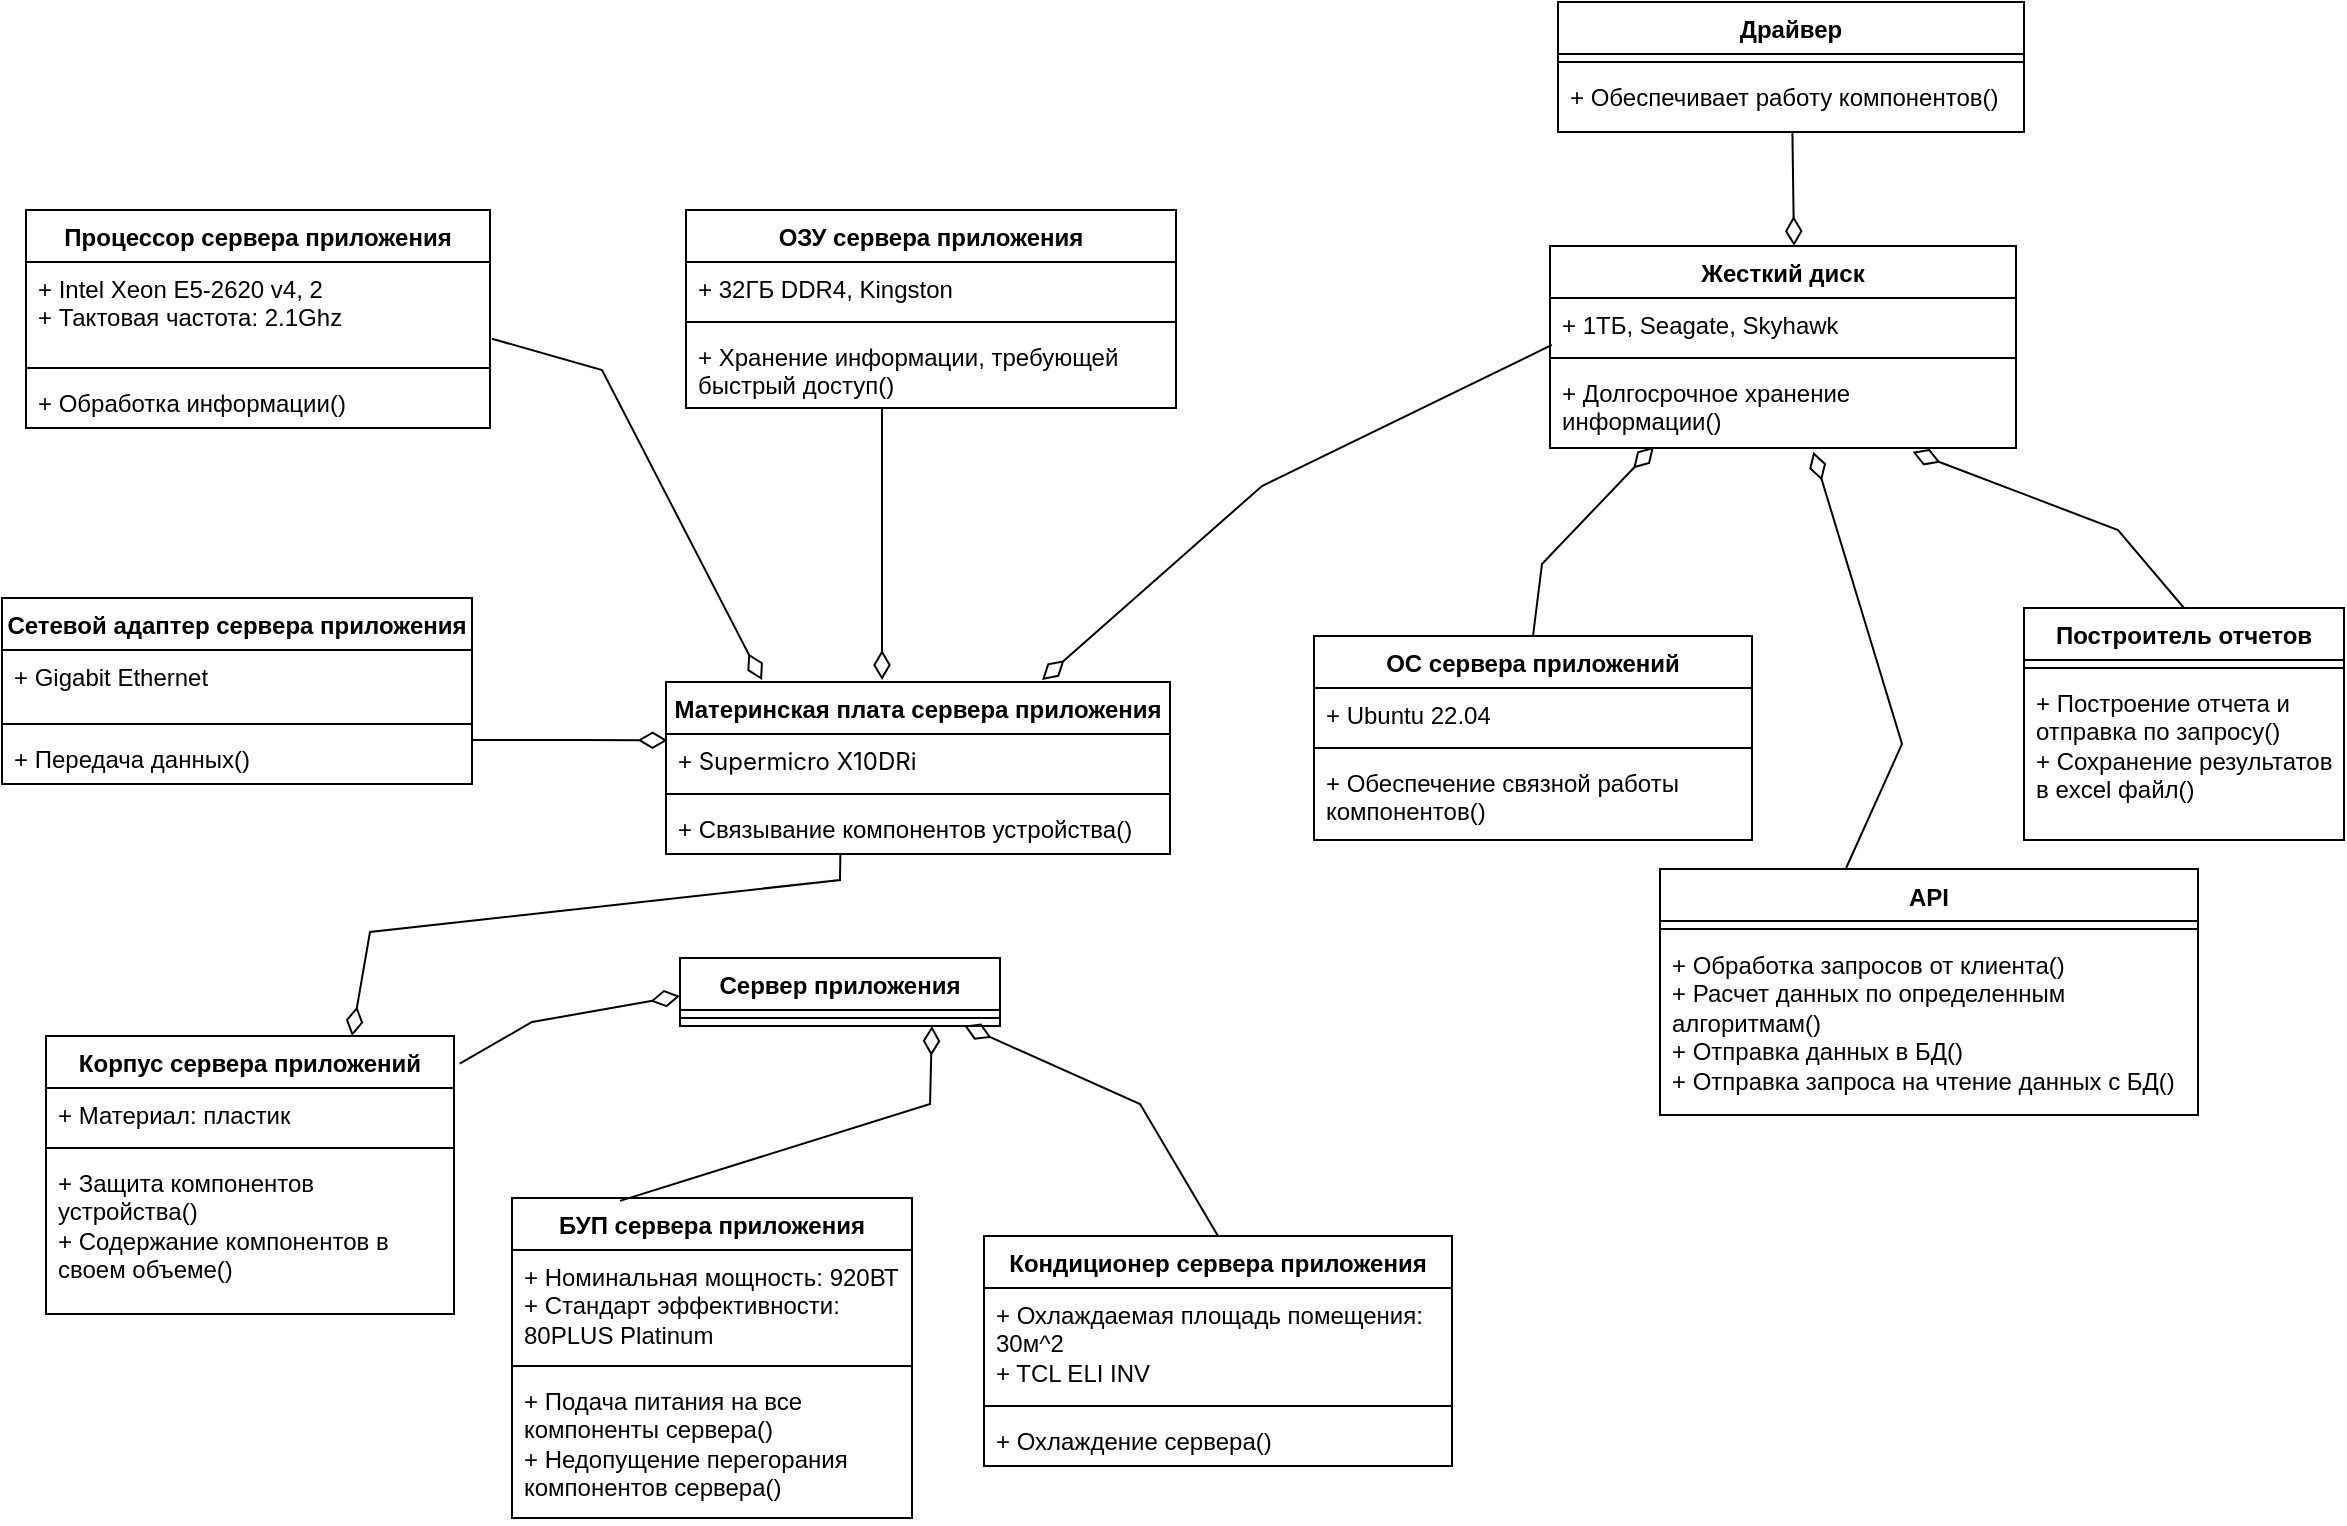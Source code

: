 <mxfile version="24.4.0" type="github">
  <diagram name="Страница — 1" id="zDt0bEEcHLc5_rWIZSba">
    <mxGraphModel dx="1517" dy="2002" grid="0" gridSize="10" guides="1" tooltips="1" connect="1" arrows="1" fold="1" page="1" pageScale="1" pageWidth="827" pageHeight="1169" math="0" shadow="0">
      <root>
        <mxCell id="0" />
        <mxCell id="1" parent="0" />
        <mxCell id="jtOHECNouudqZL3A1PdU-1" value="Сервер приложения" style="swimlane;fontStyle=1;align=center;verticalAlign=top;childLayout=stackLayout;horizontal=1;startSize=26;horizontalStack=0;resizeParent=1;resizeParentMax=0;resizeLast=0;collapsible=1;marginBottom=0;whiteSpace=wrap;html=1;" parent="1" vertex="1">
          <mxGeometry x="359" y="229" width="160" height="34" as="geometry" />
        </mxCell>
        <mxCell id="jtOHECNouudqZL3A1PdU-3" value="" style="line;strokeWidth=1;fillColor=none;align=left;verticalAlign=middle;spacingTop=-1;spacingLeft=3;spacingRight=3;rotatable=0;labelPosition=right;points=[];portConstraint=eastwest;strokeColor=inherit;" parent="jtOHECNouudqZL3A1PdU-1" vertex="1">
          <mxGeometry y="26" width="160" height="8" as="geometry" />
        </mxCell>
        <mxCell id="jtOHECNouudqZL3A1PdU-5" value="Корпус сервера приложений" style="swimlane;fontStyle=1;align=center;verticalAlign=top;childLayout=stackLayout;horizontal=1;startSize=26;horizontalStack=0;resizeParent=1;resizeParentMax=0;resizeLast=0;collapsible=1;marginBottom=0;whiteSpace=wrap;html=1;" parent="1" vertex="1">
          <mxGeometry x="42" y="268" width="204" height="139" as="geometry" />
        </mxCell>
        <mxCell id="jtOHECNouudqZL3A1PdU-6" value="+ Материал: пластик" style="text;strokeColor=none;fillColor=none;align=left;verticalAlign=top;spacingLeft=4;spacingRight=4;overflow=hidden;rotatable=0;points=[[0,0.5],[1,0.5]];portConstraint=eastwest;whiteSpace=wrap;html=1;" parent="jtOHECNouudqZL3A1PdU-5" vertex="1">
          <mxGeometry y="26" width="204" height="26" as="geometry" />
        </mxCell>
        <mxCell id="jtOHECNouudqZL3A1PdU-7" value="" style="line;strokeWidth=1;fillColor=none;align=left;verticalAlign=middle;spacingTop=-1;spacingLeft=3;spacingRight=3;rotatable=0;labelPosition=right;points=[];portConstraint=eastwest;strokeColor=inherit;" parent="jtOHECNouudqZL3A1PdU-5" vertex="1">
          <mxGeometry y="52" width="204" height="8" as="geometry" />
        </mxCell>
        <mxCell id="jtOHECNouudqZL3A1PdU-8" value="+ Защита компонентов устройства()&lt;div&gt;+ Содержание компонентов в своем объеме()&lt;/div&gt;" style="text;strokeColor=none;fillColor=none;align=left;verticalAlign=top;spacingLeft=4;spacingRight=4;overflow=hidden;rotatable=0;points=[[0,0.5],[1,0.5]];portConstraint=eastwest;whiteSpace=wrap;html=1;" parent="jtOHECNouudqZL3A1PdU-5" vertex="1">
          <mxGeometry y="60" width="204" height="79" as="geometry" />
        </mxCell>
        <mxCell id="jtOHECNouudqZL3A1PdU-9" value="Материнская плата сервера приложения" style="swimlane;fontStyle=1;align=center;verticalAlign=top;childLayout=stackLayout;horizontal=1;startSize=26;horizontalStack=0;resizeParent=1;resizeParentMax=0;resizeLast=0;collapsible=1;marginBottom=0;whiteSpace=wrap;html=1;" parent="1" vertex="1">
          <mxGeometry x="352" y="91" width="252" height="86" as="geometry" />
        </mxCell>
        <mxCell id="jtOHECNouudqZL3A1PdU-10" value="&lt;span style=&quot;background-color: rgb(255, 255, 255);&quot;&gt;&lt;font style=&quot;font-size: 12px;&quot;&gt;+&amp;nbsp;&lt;span style=&quot;font-family: Inter, -apple-system, BlinkMacSystemFont, &amp;quot;Segoe UI&amp;quot;, Roboto, Helvetica, Arial, sans-serif, &amp;quot;Apple Color Emoji&amp;quot;, &amp;quot;Segoe UI Emoji&amp;quot;, &amp;quot;Segoe UI Symbol&amp;quot;; white-space-collapse: preserve;&quot;&gt;Supermicro X10DRi&lt;/span&gt;&lt;/font&gt;&lt;/span&gt;&lt;div style=&quot;&quot;&gt;&lt;span style=&quot;background-color: rgb(255, 255, 255);&quot;&gt;&lt;span style=&quot;font-family: Inter, -apple-system, BlinkMacSystemFont, &amp;quot;Segoe UI&amp;quot;, Roboto, Helvetica, Arial, sans-serif, &amp;quot;Apple Color Emoji&amp;quot;, &amp;quot;Segoe UI Emoji&amp;quot;, &amp;quot;Segoe UI Symbol&amp;quot;; font-size: 16px; white-space-collapse: preserve;&quot;&gt;&lt;br&gt;&lt;/span&gt;&lt;/span&gt;&lt;/div&gt;" style="text;strokeColor=none;fillColor=none;align=left;verticalAlign=top;spacingLeft=4;spacingRight=4;overflow=hidden;rotatable=0;points=[[0,0.5],[1,0.5]];portConstraint=eastwest;whiteSpace=wrap;html=1;" parent="jtOHECNouudqZL3A1PdU-9" vertex="1">
          <mxGeometry y="26" width="252" height="26" as="geometry" />
        </mxCell>
        <mxCell id="jtOHECNouudqZL3A1PdU-11" value="" style="line;strokeWidth=1;fillColor=none;align=left;verticalAlign=middle;spacingTop=-1;spacingLeft=3;spacingRight=3;rotatable=0;labelPosition=right;points=[];portConstraint=eastwest;strokeColor=inherit;" parent="jtOHECNouudqZL3A1PdU-9" vertex="1">
          <mxGeometry y="52" width="252" height="8" as="geometry" />
        </mxCell>
        <mxCell id="jtOHECNouudqZL3A1PdU-12" value="+ Связывание компонентов устройства()" style="text;strokeColor=none;fillColor=none;align=left;verticalAlign=top;spacingLeft=4;spacingRight=4;overflow=hidden;rotatable=0;points=[[0,0.5],[1,0.5]];portConstraint=eastwest;whiteSpace=wrap;html=1;" parent="jtOHECNouudqZL3A1PdU-9" vertex="1">
          <mxGeometry y="60" width="252" height="26" as="geometry" />
        </mxCell>
        <mxCell id="jtOHECNouudqZL3A1PdU-13" value="Процессор сервера приложения" style="swimlane;fontStyle=1;align=center;verticalAlign=top;childLayout=stackLayout;horizontal=1;startSize=26;horizontalStack=0;resizeParent=1;resizeParentMax=0;resizeLast=0;collapsible=1;marginBottom=0;whiteSpace=wrap;html=1;" parent="1" vertex="1">
          <mxGeometry x="32" y="-145" width="232" height="109" as="geometry" />
        </mxCell>
        <mxCell id="jtOHECNouudqZL3A1PdU-14" value="+ Intel Xeon E5-2620 v4, 2&lt;div&gt;+ Тактовая частота: 2.1Ghz&lt;/div&gt;" style="text;strokeColor=none;fillColor=none;align=left;verticalAlign=top;spacingLeft=4;spacingRight=4;overflow=hidden;rotatable=0;points=[[0,0.5],[1,0.5]];portConstraint=eastwest;whiteSpace=wrap;html=1;" parent="jtOHECNouudqZL3A1PdU-13" vertex="1">
          <mxGeometry y="26" width="232" height="49" as="geometry" />
        </mxCell>
        <mxCell id="jtOHECNouudqZL3A1PdU-15" value="" style="line;strokeWidth=1;fillColor=none;align=left;verticalAlign=middle;spacingTop=-1;spacingLeft=3;spacingRight=3;rotatable=0;labelPosition=right;points=[];portConstraint=eastwest;strokeColor=inherit;" parent="jtOHECNouudqZL3A1PdU-13" vertex="1">
          <mxGeometry y="75" width="232" height="8" as="geometry" />
        </mxCell>
        <mxCell id="jtOHECNouudqZL3A1PdU-16" value="+ Обработка информации()" style="text;strokeColor=none;fillColor=none;align=left;verticalAlign=top;spacingLeft=4;spacingRight=4;overflow=hidden;rotatable=0;points=[[0,0.5],[1,0.5]];portConstraint=eastwest;whiteSpace=wrap;html=1;" parent="jtOHECNouudqZL3A1PdU-13" vertex="1">
          <mxGeometry y="83" width="232" height="26" as="geometry" />
        </mxCell>
        <mxCell id="jtOHECNouudqZL3A1PdU-17" value="ОЗУ сервера приложения" style="swimlane;fontStyle=1;align=center;verticalAlign=top;childLayout=stackLayout;horizontal=1;startSize=26;horizontalStack=0;resizeParent=1;resizeParentMax=0;resizeLast=0;collapsible=1;marginBottom=0;whiteSpace=wrap;html=1;" parent="1" vertex="1">
          <mxGeometry x="362" y="-145" width="245" height="99" as="geometry" />
        </mxCell>
        <mxCell id="jtOHECNouudqZL3A1PdU-18" value="+ 32ГБ DDR4, Kingston" style="text;strokeColor=none;fillColor=none;align=left;verticalAlign=top;spacingLeft=4;spacingRight=4;overflow=hidden;rotatable=0;points=[[0,0.5],[1,0.5]];portConstraint=eastwest;whiteSpace=wrap;html=1;" parent="jtOHECNouudqZL3A1PdU-17" vertex="1">
          <mxGeometry y="26" width="245" height="26" as="geometry" />
        </mxCell>
        <mxCell id="jtOHECNouudqZL3A1PdU-19" value="" style="line;strokeWidth=1;fillColor=none;align=left;verticalAlign=middle;spacingTop=-1;spacingLeft=3;spacingRight=3;rotatable=0;labelPosition=right;points=[];portConstraint=eastwest;strokeColor=inherit;" parent="jtOHECNouudqZL3A1PdU-17" vertex="1">
          <mxGeometry y="52" width="245" height="8" as="geometry" />
        </mxCell>
        <mxCell id="jtOHECNouudqZL3A1PdU-20" value="+ Хранение информации, требующей быстрый доступ()" style="text;strokeColor=none;fillColor=none;align=left;verticalAlign=top;spacingLeft=4;spacingRight=4;overflow=hidden;rotatable=0;points=[[0,0.5],[1,0.5]];portConstraint=eastwest;whiteSpace=wrap;html=1;" parent="jtOHECNouudqZL3A1PdU-17" vertex="1">
          <mxGeometry y="60" width="245" height="39" as="geometry" />
        </mxCell>
        <mxCell id="jtOHECNouudqZL3A1PdU-25" value="Жесткий диск" style="swimlane;fontStyle=1;align=center;verticalAlign=top;childLayout=stackLayout;horizontal=1;startSize=26;horizontalStack=0;resizeParent=1;resizeParentMax=0;resizeLast=0;collapsible=1;marginBottom=0;whiteSpace=wrap;html=1;" parent="1" vertex="1">
          <mxGeometry x="794" y="-127" width="233" height="101" as="geometry" />
        </mxCell>
        <mxCell id="jtOHECNouudqZL3A1PdU-26" value="+ 1ТБ, Seagate, Skyhawk" style="text;strokeColor=none;fillColor=none;align=left;verticalAlign=top;spacingLeft=4;spacingRight=4;overflow=hidden;rotatable=0;points=[[0,0.5],[1,0.5]];portConstraint=eastwest;whiteSpace=wrap;html=1;" parent="jtOHECNouudqZL3A1PdU-25" vertex="1">
          <mxGeometry y="26" width="233" height="26" as="geometry" />
        </mxCell>
        <mxCell id="jtOHECNouudqZL3A1PdU-27" value="" style="line;strokeWidth=1;fillColor=none;align=left;verticalAlign=middle;spacingTop=-1;spacingLeft=3;spacingRight=3;rotatable=0;labelPosition=right;points=[];portConstraint=eastwest;strokeColor=inherit;" parent="jtOHECNouudqZL3A1PdU-25" vertex="1">
          <mxGeometry y="52" width="233" height="8" as="geometry" />
        </mxCell>
        <mxCell id="jtOHECNouudqZL3A1PdU-28" value="+ Долгосрочное хранение информации()" style="text;strokeColor=none;fillColor=none;align=left;verticalAlign=top;spacingLeft=4;spacingRight=4;overflow=hidden;rotatable=0;points=[[0,0.5],[1,0.5]];portConstraint=eastwest;whiteSpace=wrap;html=1;" parent="jtOHECNouudqZL3A1PdU-25" vertex="1">
          <mxGeometry y="60" width="233" height="41" as="geometry" />
        </mxCell>
        <mxCell id="jtOHECNouudqZL3A1PdU-31" value="Сетевой адаптер сервера приложения" style="swimlane;fontStyle=1;align=center;verticalAlign=top;childLayout=stackLayout;horizontal=1;startSize=26;horizontalStack=0;resizeParent=1;resizeParentMax=0;resizeLast=0;collapsible=1;marginBottom=0;whiteSpace=wrap;html=1;" parent="1" vertex="1">
          <mxGeometry x="20" y="49" width="235" height="93" as="geometry" />
        </mxCell>
        <mxCell id="jtOHECNouudqZL3A1PdU-32" value="+ Gigabit Ethernet" style="text;strokeColor=none;fillColor=none;align=left;verticalAlign=top;spacingLeft=4;spacingRight=4;overflow=hidden;rotatable=0;points=[[0,0.5],[1,0.5]];portConstraint=eastwest;whiteSpace=wrap;html=1;" parent="jtOHECNouudqZL3A1PdU-31" vertex="1">
          <mxGeometry y="26" width="235" height="33" as="geometry" />
        </mxCell>
        <mxCell id="jtOHECNouudqZL3A1PdU-33" value="" style="line;strokeWidth=1;fillColor=none;align=left;verticalAlign=middle;spacingTop=-1;spacingLeft=3;spacingRight=3;rotatable=0;labelPosition=right;points=[];portConstraint=eastwest;strokeColor=inherit;" parent="jtOHECNouudqZL3A1PdU-31" vertex="1">
          <mxGeometry y="59" width="235" height="8" as="geometry" />
        </mxCell>
        <mxCell id="jtOHECNouudqZL3A1PdU-34" value="+ Передача данных()" style="text;strokeColor=none;fillColor=none;align=left;verticalAlign=top;spacingLeft=4;spacingRight=4;overflow=hidden;rotatable=0;points=[[0,0.5],[1,0.5]];portConstraint=eastwest;whiteSpace=wrap;html=1;" parent="jtOHECNouudqZL3A1PdU-31" vertex="1">
          <mxGeometry y="67" width="235" height="26" as="geometry" />
        </mxCell>
        <mxCell id="jtOHECNouudqZL3A1PdU-42" value="ОС сервера приложений" style="swimlane;fontStyle=1;align=center;verticalAlign=top;childLayout=stackLayout;horizontal=1;startSize=26;horizontalStack=0;resizeParent=1;resizeParentMax=0;resizeLast=0;collapsible=1;marginBottom=0;whiteSpace=wrap;html=1;" parent="1" vertex="1">
          <mxGeometry x="676" y="68" width="219" height="102" as="geometry" />
        </mxCell>
        <mxCell id="jtOHECNouudqZL3A1PdU-43" value="+ Ubuntu 22.04" style="text;strokeColor=none;fillColor=none;align=left;verticalAlign=top;spacingLeft=4;spacingRight=4;overflow=hidden;rotatable=0;points=[[0,0.5],[1,0.5]];portConstraint=eastwest;whiteSpace=wrap;html=1;" parent="jtOHECNouudqZL3A1PdU-42" vertex="1">
          <mxGeometry y="26" width="219" height="26" as="geometry" />
        </mxCell>
        <mxCell id="jtOHECNouudqZL3A1PdU-44" value="" style="line;strokeWidth=1;fillColor=none;align=left;verticalAlign=middle;spacingTop=-1;spacingLeft=3;spacingRight=3;rotatable=0;labelPosition=right;points=[];portConstraint=eastwest;strokeColor=inherit;" parent="jtOHECNouudqZL3A1PdU-42" vertex="1">
          <mxGeometry y="52" width="219" height="8" as="geometry" />
        </mxCell>
        <mxCell id="jtOHECNouudqZL3A1PdU-45" value="+ Обеспечение связной работы компонентов()" style="text;strokeColor=none;fillColor=none;align=left;verticalAlign=top;spacingLeft=4;spacingRight=4;overflow=hidden;rotatable=0;points=[[0,0.5],[1,0.5]];portConstraint=eastwest;whiteSpace=wrap;html=1;" parent="jtOHECNouudqZL3A1PdU-42" vertex="1">
          <mxGeometry y="60" width="219" height="42" as="geometry" />
        </mxCell>
        <mxCell id="jtOHECNouudqZL3A1PdU-46" value="API" style="swimlane;fontStyle=1;align=center;verticalAlign=top;childLayout=stackLayout;horizontal=1;startSize=26;horizontalStack=0;resizeParent=1;resizeParentMax=0;resizeLast=0;collapsible=1;marginBottom=0;whiteSpace=wrap;html=1;" parent="1" vertex="1">
          <mxGeometry x="849" y="184.5" width="269" height="123" as="geometry" />
        </mxCell>
        <mxCell id="jtOHECNouudqZL3A1PdU-48" value="" style="line;strokeWidth=1;fillColor=none;align=left;verticalAlign=middle;spacingTop=-1;spacingLeft=3;spacingRight=3;rotatable=0;labelPosition=right;points=[];portConstraint=eastwest;strokeColor=inherit;" parent="jtOHECNouudqZL3A1PdU-46" vertex="1">
          <mxGeometry y="26" width="269" height="8" as="geometry" />
        </mxCell>
        <mxCell id="jtOHECNouudqZL3A1PdU-49" value="+ Обработка запросов от клиента()&lt;div&gt;+ Расчет данных по определенным алгоритмам()&lt;/div&gt;&lt;div&gt;&lt;div&gt;+ Отправка данных в БД()&lt;/div&gt;&lt;div&gt;+ Отправка запроса на чтение данных с БД()&lt;/div&gt;&lt;/div&gt;" style="text;strokeColor=none;fillColor=none;align=left;verticalAlign=top;spacingLeft=4;spacingRight=4;overflow=hidden;rotatable=0;points=[[0,0.5],[1,0.5]];portConstraint=eastwest;whiteSpace=wrap;html=1;" parent="jtOHECNouudqZL3A1PdU-46" vertex="1">
          <mxGeometry y="34" width="269" height="89" as="geometry" />
        </mxCell>
        <mxCell id="jtOHECNouudqZL3A1PdU-50" value="" style="endArrow=diamondThin;endFill=0;endSize=12;html=1;rounded=0;exitX=1.014;exitY=0.099;exitDx=0;exitDy=0;exitPerimeter=0;" parent="1" source="jtOHECNouudqZL3A1PdU-5" edge="1">
          <mxGeometry width="160" relative="1" as="geometry">
            <mxPoint x="200" y="280" as="sourcePoint" />
            <mxPoint x="359" y="248" as="targetPoint" />
            <Array as="points">
              <mxPoint x="285" y="261" />
            </Array>
          </mxGeometry>
        </mxCell>
        <mxCell id="jtOHECNouudqZL3A1PdU-51" value="" style="endArrow=diamondThin;endFill=0;endSize=12;html=1;rounded=0;exitX=0.346;exitY=1.016;exitDx=0;exitDy=0;exitPerimeter=0;entryX=0.75;entryY=0;entryDx=0;entryDy=0;" parent="1" source="jtOHECNouudqZL3A1PdU-12" target="jtOHECNouudqZL3A1PdU-5" edge="1">
          <mxGeometry width="160" relative="1" as="geometry">
            <mxPoint x="190" y="213" as="sourcePoint" />
            <mxPoint x="349" y="175" as="targetPoint" />
            <Array as="points">
              <mxPoint x="439" y="190" />
              <mxPoint x="204" y="216" />
            </Array>
          </mxGeometry>
        </mxCell>
        <mxCell id="jtOHECNouudqZL3A1PdU-52" value="" style="endArrow=diamondThin;endFill=0;endSize=12;html=1;rounded=0;exitX=0.999;exitY=0.152;exitDx=0;exitDy=0;exitPerimeter=0;entryX=0.003;entryY=0.121;entryDx=0;entryDy=0;entryPerimeter=0;" parent="1" source="jtOHECNouudqZL3A1PdU-34" target="jtOHECNouudqZL3A1PdU-10" edge="1">
          <mxGeometry width="160" relative="1" as="geometry">
            <mxPoint x="310" y="107" as="sourcePoint" />
            <mxPoint x="350" y="120" as="targetPoint" />
            <Array as="points">
              <mxPoint x="310" y="120" />
            </Array>
          </mxGeometry>
        </mxCell>
        <mxCell id="jtOHECNouudqZL3A1PdU-53" value="" style="endArrow=diamondThin;endFill=0;endSize=12;html=1;rounded=0;exitX=0.346;exitY=1.016;exitDx=0;exitDy=0;exitPerimeter=0;" parent="1" edge="1">
          <mxGeometry width="160" relative="1" as="geometry">
            <mxPoint x="460" y="-46" as="sourcePoint" />
            <mxPoint x="460" y="90" as="targetPoint" />
            <Array as="points">
              <mxPoint x="460" y="-33" />
            </Array>
          </mxGeometry>
        </mxCell>
        <mxCell id="jtOHECNouudqZL3A1PdU-54" value="" style="endArrow=diamondThin;endFill=0;endSize=12;html=1;rounded=0;exitX=1.004;exitY=0.783;exitDx=0;exitDy=0;exitPerimeter=0;" parent="1" source="jtOHECNouudqZL3A1PdU-14" edge="1">
          <mxGeometry width="160" relative="1" as="geometry">
            <mxPoint x="320" y="-78" as="sourcePoint" />
            <mxPoint x="400" y="90" as="targetPoint" />
            <Array as="points">
              <mxPoint x="320" y="-65" />
            </Array>
          </mxGeometry>
        </mxCell>
        <mxCell id="jtOHECNouudqZL3A1PdU-55" value="" style="endArrow=diamondThin;endFill=0;endSize=12;html=1;rounded=0;exitX=0.004;exitY=0.903;exitDx=0;exitDy=0;exitPerimeter=0;" parent="1" source="jtOHECNouudqZL3A1PdU-26" edge="1">
          <mxGeometry width="160" relative="1" as="geometry">
            <mxPoint x="790" y="-70" as="sourcePoint" />
            <mxPoint x="540" y="90" as="targetPoint" />
            <Array as="points">
              <mxPoint x="650" y="-7" />
            </Array>
          </mxGeometry>
        </mxCell>
        <mxCell id="jtOHECNouudqZL3A1PdU-58" value="" style="endArrow=diamondThin;endFill=0;endSize=12;html=1;rounded=0;entryX=0.223;entryY=0.985;entryDx=0;entryDy=0;entryPerimeter=0;exitX=0.5;exitY=0;exitDx=0;exitDy=0;" parent="1" target="jtOHECNouudqZL3A1PdU-28" edge="1" source="jtOHECNouudqZL3A1PdU-42">
          <mxGeometry width="160" relative="1" as="geometry">
            <mxPoint x="794.07" y="143" as="sourcePoint" />
            <mxPoint x="794.5" y="74.0" as="targetPoint" />
            <Array as="points">
              <mxPoint x="790" y="32" />
            </Array>
          </mxGeometry>
        </mxCell>
        <mxCell id="jtOHECNouudqZL3A1PdU-59" value="" style="endArrow=diamondThin;endFill=0;endSize=12;html=1;rounded=0;exitX=0.346;exitY=-0.004;exitDx=0;exitDy=0;exitPerimeter=0;entryX=0.565;entryY=1.047;entryDx=0;entryDy=0;entryPerimeter=0;" parent="1" source="jtOHECNouudqZL3A1PdU-46" edge="1" target="jtOHECNouudqZL3A1PdU-28">
          <mxGeometry width="160" relative="1" as="geometry">
            <mxPoint x="1040" y="156" as="sourcePoint" />
            <mxPoint x="1040" y="76" as="targetPoint" />
            <Array as="points">
              <mxPoint x="970" y="122" />
            </Array>
          </mxGeometry>
        </mxCell>
        <mxCell id="jtOHECNouudqZL3A1PdU-60" value="БУП сервера приложения" style="swimlane;fontStyle=1;align=center;verticalAlign=top;childLayout=stackLayout;horizontal=1;startSize=26;horizontalStack=0;resizeParent=1;resizeParentMax=0;resizeLast=0;collapsible=1;marginBottom=0;whiteSpace=wrap;html=1;" parent="1" vertex="1">
          <mxGeometry x="275" y="349" width="200" height="160" as="geometry" />
        </mxCell>
        <mxCell id="jtOHECNouudqZL3A1PdU-61" value="+ Номинальная мощность: 920ВТ&lt;div&gt;+ Стандарт эффективности: 80PLUS Platinum&lt;/div&gt;" style="text;strokeColor=none;fillColor=none;align=left;verticalAlign=top;spacingLeft=4;spacingRight=4;overflow=hidden;rotatable=0;points=[[0,0.5],[1,0.5]];portConstraint=eastwest;whiteSpace=wrap;html=1;" parent="jtOHECNouudqZL3A1PdU-60" vertex="1">
          <mxGeometry y="26" width="200" height="54" as="geometry" />
        </mxCell>
        <mxCell id="jtOHECNouudqZL3A1PdU-62" value="" style="line;strokeWidth=1;fillColor=none;align=left;verticalAlign=middle;spacingTop=-1;spacingLeft=3;spacingRight=3;rotatable=0;labelPosition=right;points=[];portConstraint=eastwest;strokeColor=inherit;" parent="jtOHECNouudqZL3A1PdU-60" vertex="1">
          <mxGeometry y="80" width="200" height="8" as="geometry" />
        </mxCell>
        <mxCell id="jtOHECNouudqZL3A1PdU-63" value="+ Подача питания на все компоненты сервера()&lt;div&gt;+ Недопущение перегорания компонентов сервера()&lt;/div&gt;" style="text;strokeColor=none;fillColor=none;align=left;verticalAlign=top;spacingLeft=4;spacingRight=4;overflow=hidden;rotatable=0;points=[[0,0.5],[1,0.5]];portConstraint=eastwest;whiteSpace=wrap;html=1;" parent="jtOHECNouudqZL3A1PdU-60" vertex="1">
          <mxGeometry y="88" width="200" height="72" as="geometry" />
        </mxCell>
        <mxCell id="jtOHECNouudqZL3A1PdU-64" value="" style="endArrow=diamondThin;endFill=0;endSize=12;html=1;rounded=0;entryX=0.5;entryY=1;entryDx=0;entryDy=0;exitX=0.27;exitY=0.009;exitDx=0;exitDy=0;exitPerimeter=0;" parent="1" source="jtOHECNouudqZL3A1PdU-60" edge="1">
          <mxGeometry width="160" relative="1" as="geometry">
            <mxPoint x="484.03" y="332" as="sourcePoint" />
            <mxPoint x="484.96" y="263" as="targetPoint" />
            <Array as="points">
              <mxPoint x="484.03" y="302" />
            </Array>
          </mxGeometry>
        </mxCell>
        <mxCell id="QA02FDfe_MzPdMNpHca1-1" value="Построитель отчетов" style="swimlane;fontStyle=1;align=center;verticalAlign=top;childLayout=stackLayout;horizontal=1;startSize=26;horizontalStack=0;resizeParent=1;resizeParentMax=0;resizeLast=0;collapsible=1;marginBottom=0;whiteSpace=wrap;html=1;" parent="1" vertex="1">
          <mxGeometry x="1031" y="54" width="160" height="116" as="geometry" />
        </mxCell>
        <mxCell id="QA02FDfe_MzPdMNpHca1-3" value="" style="line;strokeWidth=1;fillColor=none;align=left;verticalAlign=middle;spacingTop=-1;spacingLeft=3;spacingRight=3;rotatable=0;labelPosition=right;points=[];portConstraint=eastwest;strokeColor=inherit;" parent="QA02FDfe_MzPdMNpHca1-1" vertex="1">
          <mxGeometry y="26" width="160" height="8" as="geometry" />
        </mxCell>
        <mxCell id="QA02FDfe_MzPdMNpHca1-4" value="+ Построение отчета и отправка по запросу()&lt;div&gt;+ Сохранение результатов в excel файл()&lt;/div&gt;" style="text;strokeColor=none;fillColor=none;align=left;verticalAlign=top;spacingLeft=4;spacingRight=4;overflow=hidden;rotatable=0;points=[[0,0.5],[1,0.5]];portConstraint=eastwest;whiteSpace=wrap;html=1;" parent="QA02FDfe_MzPdMNpHca1-1" vertex="1">
          <mxGeometry y="34" width="160" height="82" as="geometry" />
        </mxCell>
        <mxCell id="QA02FDfe_MzPdMNpHca1-5" value="" style="endArrow=diamondThin;endFill=0;endSize=12;html=1;rounded=0;entryX=0.778;entryY=1.047;entryDx=0;entryDy=0;entryPerimeter=0;exitX=0.5;exitY=0;exitDx=0;exitDy=0;" parent="1" edge="1" target="jtOHECNouudqZL3A1PdU-28" source="QA02FDfe_MzPdMNpHca1-1">
          <mxGeometry width="160" relative="1" as="geometry">
            <mxPoint x="1082" y="200" as="sourcePoint" />
            <mxPoint x="1082.93" y="76" as="targetPoint" />
            <Array as="points">
              <mxPoint x="1078" y="15" />
            </Array>
          </mxGeometry>
        </mxCell>
        <mxCell id="QA02FDfe_MzPdMNpHca1-6" value="Кондиционер сервера приложения" style="swimlane;fontStyle=1;align=center;verticalAlign=top;childLayout=stackLayout;horizontal=1;startSize=26;horizontalStack=0;resizeParent=1;resizeParentMax=0;resizeLast=0;collapsible=1;marginBottom=0;whiteSpace=wrap;html=1;" parent="1" vertex="1">
          <mxGeometry x="511" y="368" width="234" height="115" as="geometry" />
        </mxCell>
        <mxCell id="QA02FDfe_MzPdMNpHca1-7" value="+ Охлаждаемая площадь помещения: 30м^2&lt;div&gt;+ TCL ELI INV&lt;/div&gt;" style="text;strokeColor=none;fillColor=none;align=left;verticalAlign=top;spacingLeft=4;spacingRight=4;overflow=hidden;rotatable=0;points=[[0,0.5],[1,0.5]];portConstraint=eastwest;whiteSpace=wrap;html=1;" parent="QA02FDfe_MzPdMNpHca1-6" vertex="1">
          <mxGeometry y="26" width="234" height="55" as="geometry" />
        </mxCell>
        <mxCell id="QA02FDfe_MzPdMNpHca1-8" value="" style="line;strokeWidth=1;fillColor=none;align=left;verticalAlign=middle;spacingTop=-1;spacingLeft=3;spacingRight=3;rotatable=0;labelPosition=right;points=[];portConstraint=eastwest;strokeColor=inherit;" parent="QA02FDfe_MzPdMNpHca1-6" vertex="1">
          <mxGeometry y="81" width="234" height="8" as="geometry" />
        </mxCell>
        <mxCell id="QA02FDfe_MzPdMNpHca1-9" value="+ Охлаждение сервера()" style="text;strokeColor=none;fillColor=none;align=left;verticalAlign=top;spacingLeft=4;spacingRight=4;overflow=hidden;rotatable=0;points=[[0,0.5],[1,0.5]];portConstraint=eastwest;whiteSpace=wrap;html=1;" parent="QA02FDfe_MzPdMNpHca1-6" vertex="1">
          <mxGeometry y="89" width="234" height="26" as="geometry" />
        </mxCell>
        <mxCell id="QA02FDfe_MzPdMNpHca1-10" value="" style="endArrow=diamondThin;endFill=0;endSize=12;html=1;rounded=0;entryX=0.888;entryY=0.973;entryDx=0;entryDy=0;exitX=0.5;exitY=0;exitDx=0;exitDy=0;entryPerimeter=0;" parent="1" source="QA02FDfe_MzPdMNpHca1-6" target="jtOHECNouudqZL3A1PdU-3" edge="1">
          <mxGeometry width="160" relative="1" as="geometry">
            <mxPoint x="434" y="350" as="sourcePoint" />
            <mxPoint x="589.96" y="263" as="targetPoint" />
            <Array as="points">
              <mxPoint x="589.03" y="302" />
            </Array>
          </mxGeometry>
        </mxCell>
        <mxCell id="Pl-bEDkTf9XwiNU2qz04-1" value="Драйвер" style="swimlane;fontStyle=1;align=center;verticalAlign=top;childLayout=stackLayout;horizontal=1;startSize=26;horizontalStack=0;resizeParent=1;resizeParentMax=0;resizeLast=0;collapsible=1;marginBottom=0;whiteSpace=wrap;html=1;" parent="1" vertex="1">
          <mxGeometry x="798" y="-249" width="233" height="65" as="geometry" />
        </mxCell>
        <mxCell id="Pl-bEDkTf9XwiNU2qz04-2" value="" style="line;strokeWidth=1;fillColor=none;align=left;verticalAlign=middle;spacingTop=-1;spacingLeft=3;spacingRight=3;rotatable=0;labelPosition=right;points=[];portConstraint=eastwest;strokeColor=inherit;" parent="Pl-bEDkTf9XwiNU2qz04-1" vertex="1">
          <mxGeometry y="26" width="233" height="8" as="geometry" />
        </mxCell>
        <mxCell id="Pl-bEDkTf9XwiNU2qz04-3" value="+ Обеспечивает работу компонентов()" style="text;strokeColor=none;fillColor=none;align=left;verticalAlign=top;spacingLeft=4;spacingRight=4;overflow=hidden;rotatable=0;points=[[0,0.5],[1,0.5]];portConstraint=eastwest;whiteSpace=wrap;html=1;" parent="Pl-bEDkTf9XwiNU2qz04-1" vertex="1">
          <mxGeometry y="34" width="233" height="31" as="geometry" />
        </mxCell>
        <mxCell id="Pl-bEDkTf9XwiNU2qz04-4" value="" style="endArrow=diamondThin;endFill=0;endSize=12;html=1;rounded=0;exitX=0.503;exitY=0.996;exitDx=0;exitDy=0;exitPerimeter=0;" parent="1" source="Pl-bEDkTf9XwiNU2qz04-3" edge="1">
          <mxGeometry width="160" relative="1" as="geometry">
            <mxPoint x="910.3" y="-129" as="sourcePoint" />
            <mxPoint x="916" y="-127" as="targetPoint" />
            <Array as="points" />
          </mxGeometry>
        </mxCell>
      </root>
    </mxGraphModel>
  </diagram>
</mxfile>

